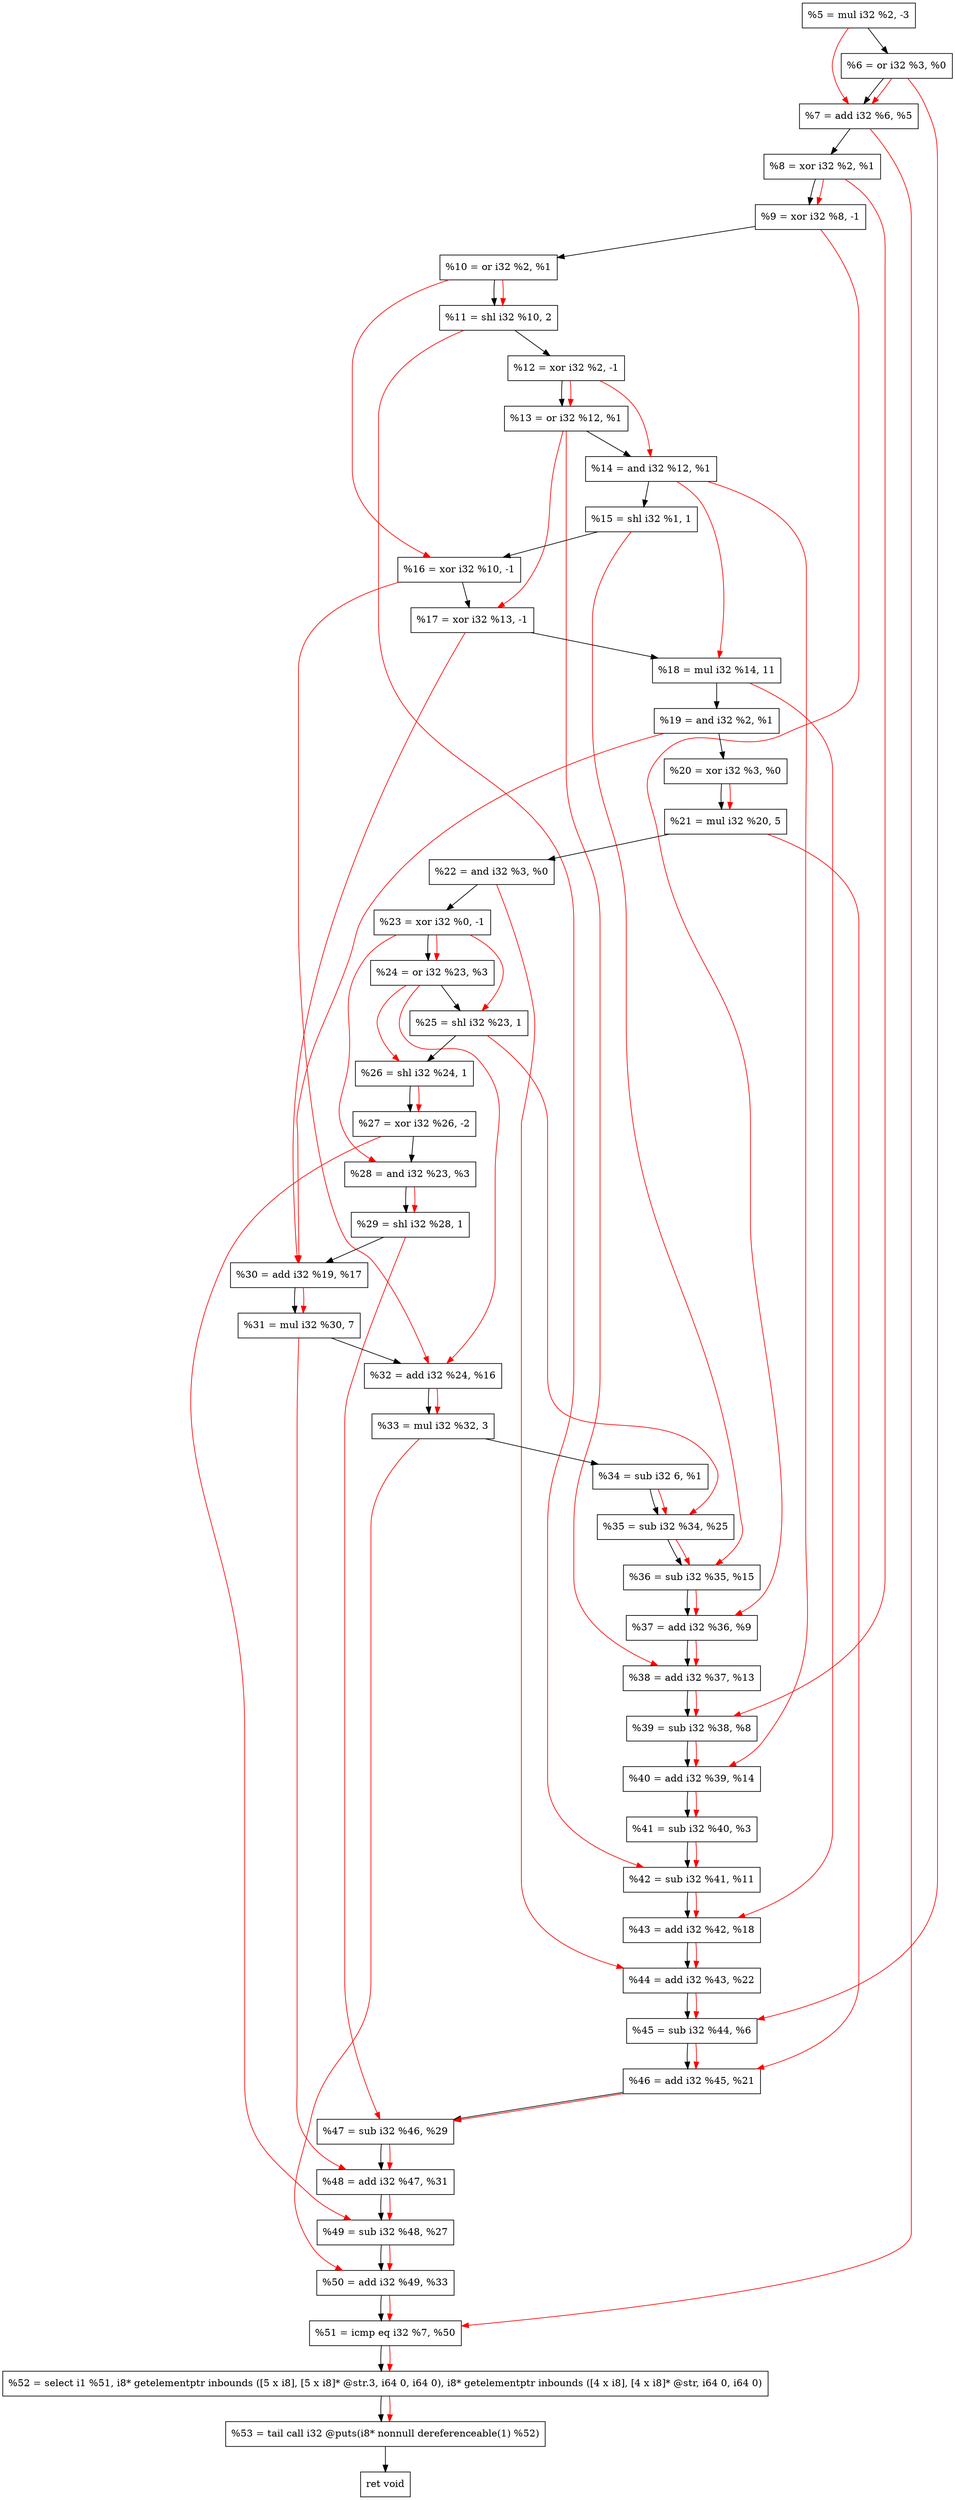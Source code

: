 digraph "DFG for'crackme' function" {
	Node0x1c59d50[shape=record, label="  %5 = mul i32 %2, -3"];
	Node0x1c59dc0[shape=record, label="  %6 = or i32 %3, %0"];
	Node0x1c59e30[shape=record, label="  %7 = add i32 %6, %5"];
	Node0x1c59ea0[shape=record, label="  %8 = xor i32 %2, %1"];
	Node0x1c59f40[shape=record, label="  %9 = xor i32 %8, -1"];
	Node0x1c59fb0[shape=record, label="  %10 = or i32 %2, %1"];
	Node0x1c5a050[shape=record, label="  %11 = shl i32 %10, 2"];
	Node0x1c5a0c0[shape=record, label="  %12 = xor i32 %2, -1"];
	Node0x1c5a130[shape=record, label="  %13 = or i32 %12, %1"];
	Node0x1c5a1a0[shape=record, label="  %14 = and i32 %12, %1"];
	Node0x1c5a240[shape=record, label="  %15 = shl i32 %1, 1"];
	Node0x1c5a2b0[shape=record, label="  %16 = xor i32 %10, -1"];
	Node0x1c5a320[shape=record, label="  %17 = xor i32 %13, -1"];
	Node0x1c5a3c0[shape=record, label="  %18 = mul i32 %14, 11"];
	Node0x1c5a430[shape=record, label="  %19 = and i32 %2, %1"];
	Node0x1c5a4a0[shape=record, label="  %20 = xor i32 %3, %0"];
	Node0x1c5a540[shape=record, label="  %21 = mul i32 %20, 5"];
	Node0x1c5a5b0[shape=record, label="  %22 = and i32 %3, %0"];
	Node0x1c5a620[shape=record, label="  %23 = xor i32 %0, -1"];
	Node0x1c5a690[shape=record, label="  %24 = or i32 %23, %3"];
	Node0x1c5a700[shape=record, label="  %25 = shl i32 %23, 1"];
	Node0x1c5a770[shape=record, label="  %26 = shl i32 %24, 1"];
	Node0x1c5a810[shape=record, label="  %27 = xor i32 %26, -2"];
	Node0x1c5a880[shape=record, label="  %28 = and i32 %23, %3"];
	Node0x1c5a8f0[shape=record, label="  %29 = shl i32 %28, 1"];
	Node0x1c5a960[shape=record, label="  %30 = add i32 %19, %17"];
	Node0x1c5aa00[shape=record, label="  %31 = mul i32 %30, 7"];
	Node0x1c5aa70[shape=record, label="  %32 = add i32 %24, %16"];
	Node0x1c5ad20[shape=record, label="  %33 = mul i32 %32, 3"];
	Node0x1c5adc0[shape=record, label="  %34 = sub i32 6, %1"];
	Node0x1c5ae30[shape=record, label="  %35 = sub i32 %34, %25"];
	Node0x1c5aea0[shape=record, label="  %36 = sub i32 %35, %15"];
	Node0x1c5af10[shape=record, label="  %37 = add i32 %36, %9"];
	Node0x1c5af80[shape=record, label="  %38 = add i32 %37, %13"];
	Node0x1c5aff0[shape=record, label="  %39 = sub i32 %38, %8"];
	Node0x1c5b060[shape=record, label="  %40 = add i32 %39, %14"];
	Node0x1c5b0d0[shape=record, label="  %41 = sub i32 %40, %3"];
	Node0x1c5b140[shape=record, label="  %42 = sub i32 %41, %11"];
	Node0x1c5b1b0[shape=record, label="  %43 = add i32 %42, %18"];
	Node0x1c5b220[shape=record, label="  %44 = add i32 %43, %22"];
	Node0x1c5b290[shape=record, label="  %45 = sub i32 %44, %6"];
	Node0x1c5b300[shape=record, label="  %46 = add i32 %45, %21"];
	Node0x1c5b370[shape=record, label="  %47 = sub i32 %46, %29"];
	Node0x1c5b3e0[shape=record, label="  %48 = add i32 %47, %31"];
	Node0x1c5b450[shape=record, label="  %49 = sub i32 %48, %27"];
	Node0x1c5b4c0[shape=record, label="  %50 = add i32 %49, %33"];
	Node0x1c5b530[shape=record, label="  %51 = icmp eq i32 %7, %50"];
	Node0x1bfa268[shape=record, label="  %52 = select i1 %51, i8* getelementptr inbounds ([5 x i8], [5 x i8]* @str.3, i64 0, i64 0), i8* getelementptr inbounds ([4 x i8], [4 x i8]* @str, i64 0, i64 0)"];
	Node0x1c5b9d0[shape=record, label="  %53 = tail call i32 @puts(i8* nonnull dereferenceable(1) %52)"];
	Node0x1c5ba20[shape=record, label="  ret void"];
	Node0x1c59d50 -> Node0x1c59dc0;
	Node0x1c59dc0 -> Node0x1c59e30;
	Node0x1c59e30 -> Node0x1c59ea0;
	Node0x1c59ea0 -> Node0x1c59f40;
	Node0x1c59f40 -> Node0x1c59fb0;
	Node0x1c59fb0 -> Node0x1c5a050;
	Node0x1c5a050 -> Node0x1c5a0c0;
	Node0x1c5a0c0 -> Node0x1c5a130;
	Node0x1c5a130 -> Node0x1c5a1a0;
	Node0x1c5a1a0 -> Node0x1c5a240;
	Node0x1c5a240 -> Node0x1c5a2b0;
	Node0x1c5a2b0 -> Node0x1c5a320;
	Node0x1c5a320 -> Node0x1c5a3c0;
	Node0x1c5a3c0 -> Node0x1c5a430;
	Node0x1c5a430 -> Node0x1c5a4a0;
	Node0x1c5a4a0 -> Node0x1c5a540;
	Node0x1c5a540 -> Node0x1c5a5b0;
	Node0x1c5a5b0 -> Node0x1c5a620;
	Node0x1c5a620 -> Node0x1c5a690;
	Node0x1c5a690 -> Node0x1c5a700;
	Node0x1c5a700 -> Node0x1c5a770;
	Node0x1c5a770 -> Node0x1c5a810;
	Node0x1c5a810 -> Node0x1c5a880;
	Node0x1c5a880 -> Node0x1c5a8f0;
	Node0x1c5a8f0 -> Node0x1c5a960;
	Node0x1c5a960 -> Node0x1c5aa00;
	Node0x1c5aa00 -> Node0x1c5aa70;
	Node0x1c5aa70 -> Node0x1c5ad20;
	Node0x1c5ad20 -> Node0x1c5adc0;
	Node0x1c5adc0 -> Node0x1c5ae30;
	Node0x1c5ae30 -> Node0x1c5aea0;
	Node0x1c5aea0 -> Node0x1c5af10;
	Node0x1c5af10 -> Node0x1c5af80;
	Node0x1c5af80 -> Node0x1c5aff0;
	Node0x1c5aff0 -> Node0x1c5b060;
	Node0x1c5b060 -> Node0x1c5b0d0;
	Node0x1c5b0d0 -> Node0x1c5b140;
	Node0x1c5b140 -> Node0x1c5b1b0;
	Node0x1c5b1b0 -> Node0x1c5b220;
	Node0x1c5b220 -> Node0x1c5b290;
	Node0x1c5b290 -> Node0x1c5b300;
	Node0x1c5b300 -> Node0x1c5b370;
	Node0x1c5b370 -> Node0x1c5b3e0;
	Node0x1c5b3e0 -> Node0x1c5b450;
	Node0x1c5b450 -> Node0x1c5b4c0;
	Node0x1c5b4c0 -> Node0x1c5b530;
	Node0x1c5b530 -> Node0x1bfa268;
	Node0x1bfa268 -> Node0x1c5b9d0;
	Node0x1c5b9d0 -> Node0x1c5ba20;
edge [color=red]
	Node0x1c59dc0 -> Node0x1c59e30;
	Node0x1c59d50 -> Node0x1c59e30;
	Node0x1c59ea0 -> Node0x1c59f40;
	Node0x1c59fb0 -> Node0x1c5a050;
	Node0x1c5a0c0 -> Node0x1c5a130;
	Node0x1c5a0c0 -> Node0x1c5a1a0;
	Node0x1c59fb0 -> Node0x1c5a2b0;
	Node0x1c5a130 -> Node0x1c5a320;
	Node0x1c5a1a0 -> Node0x1c5a3c0;
	Node0x1c5a4a0 -> Node0x1c5a540;
	Node0x1c5a620 -> Node0x1c5a690;
	Node0x1c5a620 -> Node0x1c5a700;
	Node0x1c5a690 -> Node0x1c5a770;
	Node0x1c5a770 -> Node0x1c5a810;
	Node0x1c5a620 -> Node0x1c5a880;
	Node0x1c5a880 -> Node0x1c5a8f0;
	Node0x1c5a430 -> Node0x1c5a960;
	Node0x1c5a320 -> Node0x1c5a960;
	Node0x1c5a960 -> Node0x1c5aa00;
	Node0x1c5a690 -> Node0x1c5aa70;
	Node0x1c5a2b0 -> Node0x1c5aa70;
	Node0x1c5aa70 -> Node0x1c5ad20;
	Node0x1c5adc0 -> Node0x1c5ae30;
	Node0x1c5a700 -> Node0x1c5ae30;
	Node0x1c5ae30 -> Node0x1c5aea0;
	Node0x1c5a240 -> Node0x1c5aea0;
	Node0x1c5aea0 -> Node0x1c5af10;
	Node0x1c59f40 -> Node0x1c5af10;
	Node0x1c5af10 -> Node0x1c5af80;
	Node0x1c5a130 -> Node0x1c5af80;
	Node0x1c5af80 -> Node0x1c5aff0;
	Node0x1c59ea0 -> Node0x1c5aff0;
	Node0x1c5aff0 -> Node0x1c5b060;
	Node0x1c5a1a0 -> Node0x1c5b060;
	Node0x1c5b060 -> Node0x1c5b0d0;
	Node0x1c5b0d0 -> Node0x1c5b140;
	Node0x1c5a050 -> Node0x1c5b140;
	Node0x1c5b140 -> Node0x1c5b1b0;
	Node0x1c5a3c0 -> Node0x1c5b1b0;
	Node0x1c5b1b0 -> Node0x1c5b220;
	Node0x1c5a5b0 -> Node0x1c5b220;
	Node0x1c5b220 -> Node0x1c5b290;
	Node0x1c59dc0 -> Node0x1c5b290;
	Node0x1c5b290 -> Node0x1c5b300;
	Node0x1c5a540 -> Node0x1c5b300;
	Node0x1c5b300 -> Node0x1c5b370;
	Node0x1c5a8f0 -> Node0x1c5b370;
	Node0x1c5b370 -> Node0x1c5b3e0;
	Node0x1c5aa00 -> Node0x1c5b3e0;
	Node0x1c5b3e0 -> Node0x1c5b450;
	Node0x1c5a810 -> Node0x1c5b450;
	Node0x1c5b450 -> Node0x1c5b4c0;
	Node0x1c5ad20 -> Node0x1c5b4c0;
	Node0x1c59e30 -> Node0x1c5b530;
	Node0x1c5b4c0 -> Node0x1c5b530;
	Node0x1c5b530 -> Node0x1bfa268;
	Node0x1bfa268 -> Node0x1c5b9d0;
}
